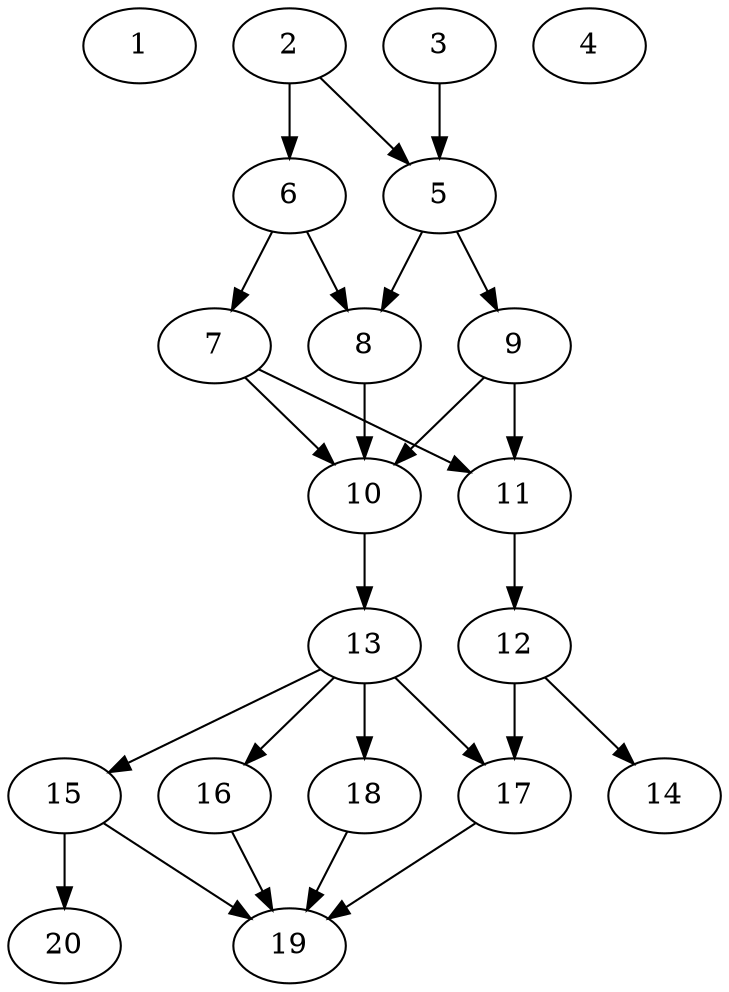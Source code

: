 // DAG automatically generated by daggen at Tue Aug  6 16:20:30 2019
// ./daggen --dot -n 20 --ccr 0.3 --fat 0.5 --regular 0.5 --density 0.8 --mindata 5242880 --maxdata 52428800 
digraph G {
  1 [size="154958507", alpha="0.13", expect_size="46487552"] 
  2 [size="74847573", alpha="0.01", expect_size="22454272"] 
  2 -> 5 [size ="22454272"]
  2 -> 6 [size ="22454272"]
  3 [size="63010133", alpha="0.00", expect_size="18903040"] 
  3 -> 5 [size ="18903040"]
  4 [size="126535680", alpha="0.13", expect_size="37960704"] 
  5 [size="164778667", alpha="0.10", expect_size="49433600"] 
  5 -> 8 [size ="49433600"]
  5 -> 9 [size ="49433600"]
  6 [size="136843947", alpha="0.17", expect_size="41053184"] 
  6 -> 7 [size ="41053184"]
  6 -> 8 [size ="41053184"]
  7 [size="63576747", alpha="0.17", expect_size="19073024"] 
  7 -> 10 [size ="19073024"]
  7 -> 11 [size ="19073024"]
  8 [size="142455467", alpha="0.03", expect_size="42736640"] 
  8 -> 10 [size ="42736640"]
  9 [size="64563200", alpha="0.08", expect_size="19368960"] 
  9 -> 10 [size ="19368960"]
  9 -> 11 [size ="19368960"]
  10 [size="97607680", alpha="0.06", expect_size="29282304"] 
  10 -> 13 [size ="29282304"]
  11 [size="63767893", alpha="0.18", expect_size="19130368"] 
  11 -> 12 [size ="19130368"]
  12 [size="169250133", alpha="0.19", expect_size="50775040"] 
  12 -> 14 [size ="50775040"]
  12 -> 17 [size ="50775040"]
  13 [size="17493333", alpha="0.17", expect_size="5248000"] 
  13 -> 15 [size ="5248000"]
  13 -> 16 [size ="5248000"]
  13 -> 17 [size ="5248000"]
  13 -> 18 [size ="5248000"]
  14 [size="20992000", alpha="0.19", expect_size="6297600"] 
  15 [size="120995840", alpha="0.03", expect_size="36298752"] 
  15 -> 19 [size ="36298752"]
  15 -> 20 [size ="36298752"]
  16 [size="43513173", alpha="0.08", expect_size="13053952"] 
  16 -> 19 [size ="13053952"]
  17 [size="19432107", alpha="0.09", expect_size="5829632"] 
  17 -> 19 [size ="5829632"]
  18 [size="154856107", alpha="0.11", expect_size="46456832"] 
  18 -> 19 [size ="46456832"]
  19 [size="19831467", alpha="0.13", expect_size="5949440"] 
  20 [size="81715200", alpha="0.17", expect_size="24514560"] 
}
